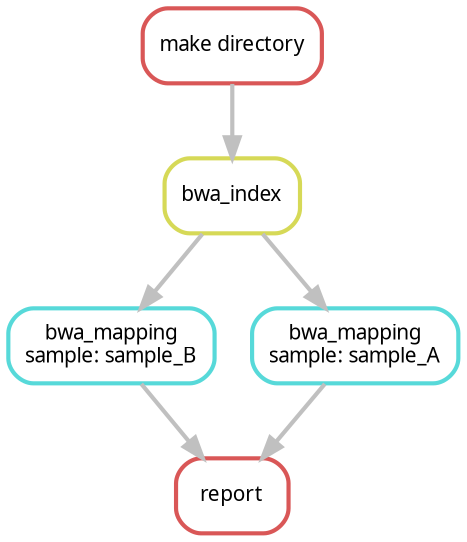 digraph snakemake_dag {
    graph[bgcolor=white, margin=0];
    node[shape=box, style=rounded, fontname=sans,                 fontsize=10, penwidth=2];
    edge[penwidth=2, color=grey];

	4[label = "make directory", color = "0.00 0.6 0.85", style="rounded"];
	0[label = "report", color = "0.00 0.6 0.85", style="rounded"];
	1[label = "bwa_mapping\nsample: sample_B", color = "0.50 0.6 0.85", style="rounded"];
	2[label = "bwa_index", color = "0.17 0.6 0.85", style="rounded"];
	3[label = "bwa_mapping\nsample: sample_A", color = "0.50 0.6 0.85", style="rounded"];
	1 -> 0
	3 -> 0
	2 -> 1
	2 -> 3
    4 -> 2
}            
